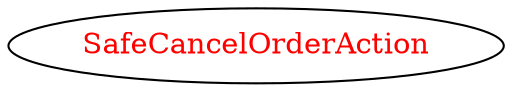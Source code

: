 digraph dependencyGraph {
 concentrate=true;
 ranksep="2.0";
 rankdir="LR"; 
 splines="ortho";
"SafeCancelOrderAction" [fontcolor="red"];
}